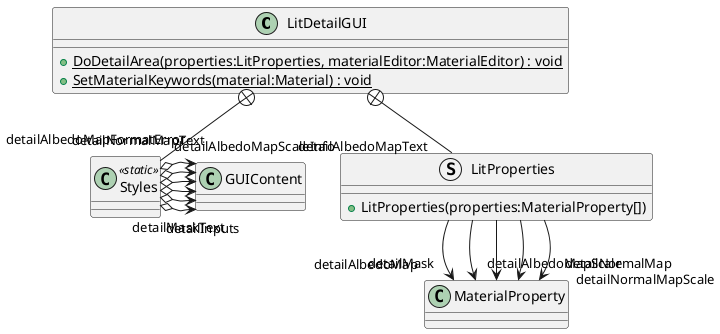 @startuml
class LitDetailGUI {
    + {static} DoDetailArea(properties:LitProperties, materialEditor:MaterialEditor) : void
    + {static} SetMaterialKeywords(material:Material) : void
}
class Styles <<static>> {
}
struct LitProperties {
    + LitProperties(properties:MaterialProperty[])
}
LitDetailGUI +-- Styles
Styles o-> "detailInputs" GUIContent
Styles o-> "detailMaskText" GUIContent
Styles o-> "detailAlbedoMapText" GUIContent
Styles o-> "detailNormalMapText" GUIContent
Styles o-> "detailAlbedoMapScaleInfo" GUIContent
Styles o-> "detailAlbedoMapFormatError" GUIContent
LitDetailGUI +-- LitProperties
LitProperties --> "detailMask" MaterialProperty
LitProperties --> "detailAlbedoMapScale" MaterialProperty
LitProperties --> "detailAlbedoMap" MaterialProperty
LitProperties --> "detailNormalMapScale" MaterialProperty
LitProperties --> "detailNormalMap" MaterialProperty
@enduml
